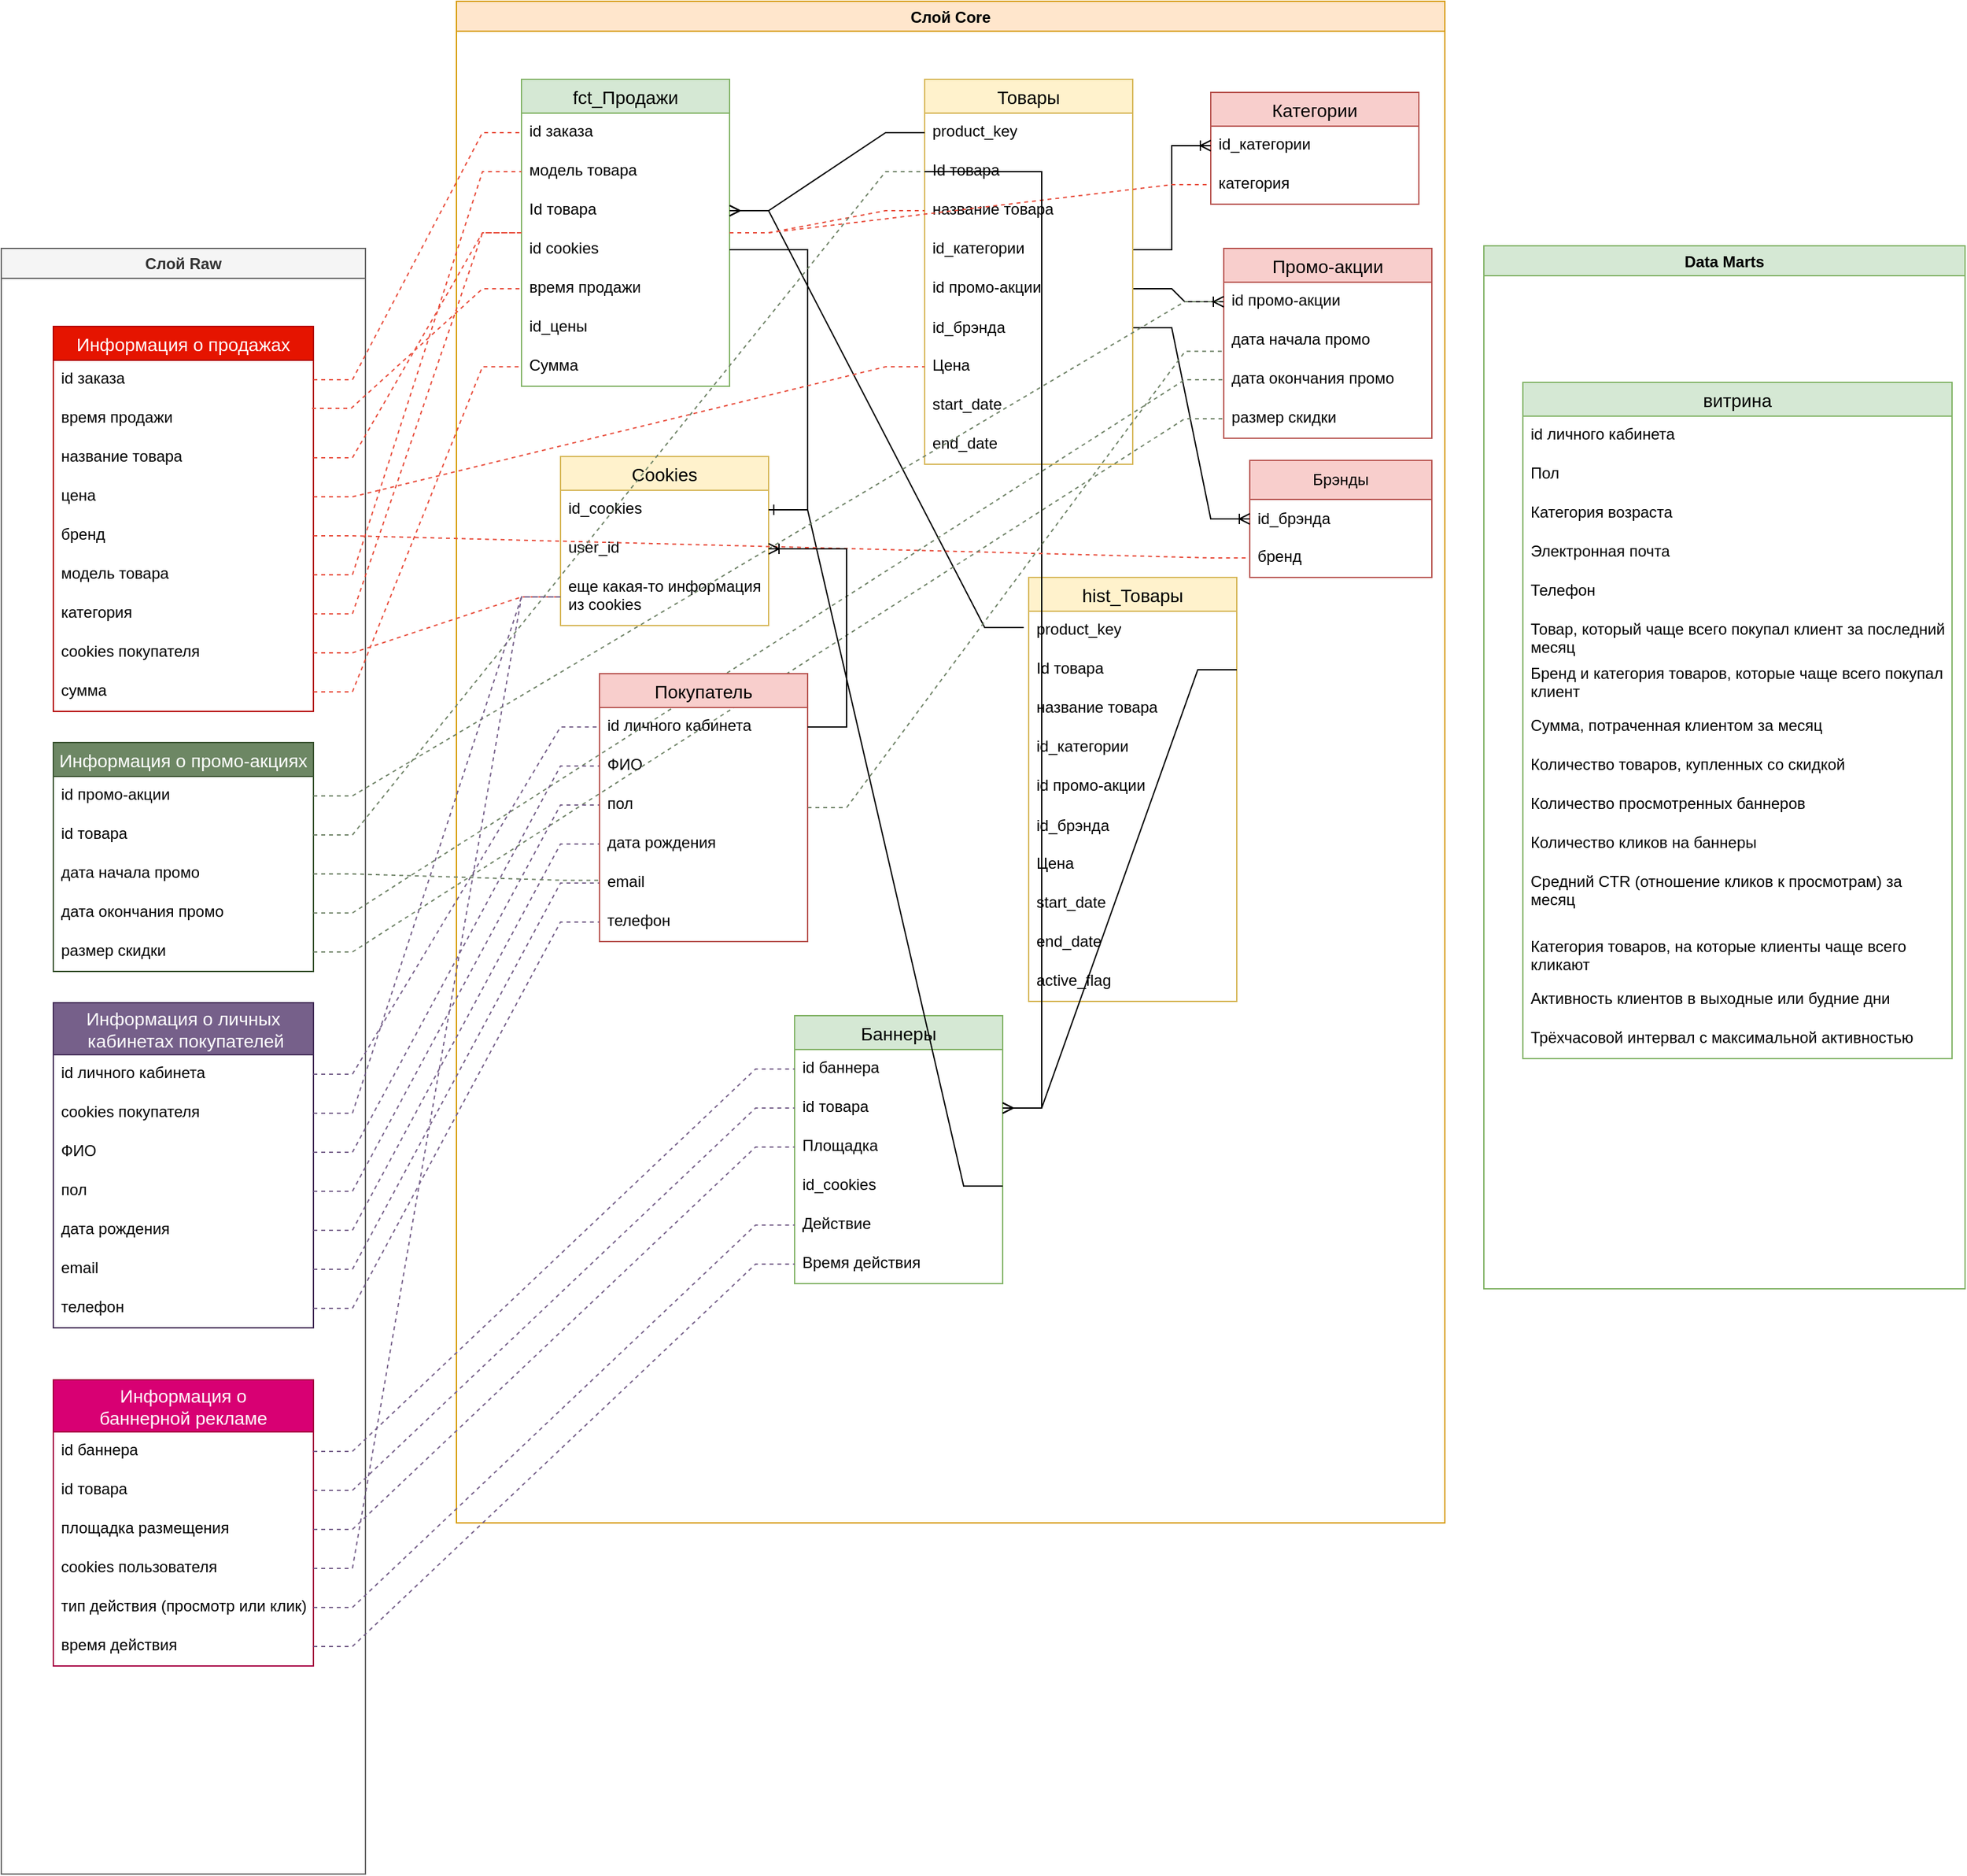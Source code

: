 <mxfile version="21.8.2" type="device">
  <diagram name="Page-1" id="m5_I9dipFFxXjnZk7kIk">
    <mxGraphModel dx="2045" dy="1795" grid="1" gridSize="10" guides="1" tooltips="1" connect="1" arrows="1" fold="1" page="1" pageScale="1" pageWidth="850" pageHeight="1100" math="0" shadow="0">
      <root>
        <mxCell id="0" />
        <mxCell id="1" parent="0" />
        <mxCell id="5eqABleXk-v-GuFvQu0C-42" value="Слой Raw" style="swimlane;whiteSpace=wrap;html=1;fillColor=#f5f5f5;strokeColor=#666666;rounded=0;glass=0;shadow=0;fontColor=#333333;" parent="1" vertex="1">
          <mxGeometry x="-220" y="-350" width="280" height="1250" as="geometry">
            <mxRectangle x="-160" y="-300" width="140" height="30" as="alternateBounds" />
          </mxGeometry>
        </mxCell>
        <mxCell id="5eqABleXk-v-GuFvQu0C-1" value="Информация о продажах" style="swimlane;fontStyle=0;childLayout=stackLayout;horizontal=1;startSize=26;horizontalStack=0;resizeParent=1;resizeParentMax=0;resizeLast=0;collapsible=1;marginBottom=0;align=center;fontSize=14;fillColor=#e51400;fontColor=#ffffff;strokeColor=#B20000;" parent="5eqABleXk-v-GuFvQu0C-42" vertex="1">
          <mxGeometry x="40" y="60" width="200" height="296" as="geometry" />
        </mxCell>
        <mxCell id="5eqABleXk-v-GuFvQu0C-2" value="id заказа" style="text;strokeColor=none;fillColor=none;spacingLeft=4;spacingRight=4;overflow=hidden;rotatable=0;points=[[0,0.5],[1,0.5]];portConstraint=eastwest;fontSize=12;whiteSpace=wrap;html=1;" parent="5eqABleXk-v-GuFvQu0C-1" vertex="1">
          <mxGeometry y="26" width="200" height="30" as="geometry" />
        </mxCell>
        <mxCell id="5eqABleXk-v-GuFvQu0C-3" value="время продажи" style="text;strokeColor=none;fillColor=none;spacingLeft=4;spacingRight=4;overflow=hidden;rotatable=0;points=[[0,0.5],[1,0.5]];portConstraint=eastwest;fontSize=12;whiteSpace=wrap;html=1;" parent="5eqABleXk-v-GuFvQu0C-1" vertex="1">
          <mxGeometry y="56" width="200" height="30" as="geometry" />
        </mxCell>
        <mxCell id="5eqABleXk-v-GuFvQu0C-5" value="название товара" style="text;strokeColor=none;fillColor=none;spacingLeft=4;spacingRight=4;overflow=hidden;rotatable=0;points=[[0,0.5],[1,0.5]];portConstraint=eastwest;fontSize=12;whiteSpace=wrap;html=1;" parent="5eqABleXk-v-GuFvQu0C-1" vertex="1">
          <mxGeometry y="86" width="200" height="30" as="geometry" />
        </mxCell>
        <mxCell id="5eqABleXk-v-GuFvQu0C-6" value="цена" style="text;strokeColor=none;fillColor=none;spacingLeft=4;spacingRight=4;overflow=hidden;rotatable=0;points=[[0,0.5],[1,0.5]];portConstraint=eastwest;fontSize=12;whiteSpace=wrap;html=1;" parent="5eqABleXk-v-GuFvQu0C-1" vertex="1">
          <mxGeometry y="116" width="200" height="30" as="geometry" />
        </mxCell>
        <mxCell id="5eqABleXk-v-GuFvQu0C-7" value="бренд" style="text;strokeColor=none;fillColor=none;spacingLeft=4;spacingRight=4;overflow=hidden;rotatable=0;points=[[0,0.5],[1,0.5]];portConstraint=eastwest;fontSize=12;whiteSpace=wrap;html=1;" parent="5eqABleXk-v-GuFvQu0C-1" vertex="1">
          <mxGeometry y="146" width="200" height="30" as="geometry" />
        </mxCell>
        <mxCell id="5eqABleXk-v-GuFvQu0C-4" value="модель товара" style="text;strokeColor=none;fillColor=none;spacingLeft=4;spacingRight=4;overflow=hidden;rotatable=0;points=[[0,0.5],[1,0.5]];portConstraint=eastwest;fontSize=12;whiteSpace=wrap;html=1;" parent="5eqABleXk-v-GuFvQu0C-1" vertex="1">
          <mxGeometry y="176" width="200" height="30" as="geometry" />
        </mxCell>
        <mxCell id="5eqABleXk-v-GuFvQu0C-9" value="категория" style="text;strokeColor=none;fillColor=none;spacingLeft=4;spacingRight=4;overflow=hidden;rotatable=0;points=[[0,0.5],[1,0.5]];portConstraint=eastwest;fontSize=12;whiteSpace=wrap;html=1;" parent="5eqABleXk-v-GuFvQu0C-1" vertex="1">
          <mxGeometry y="206" width="200" height="30" as="geometry" />
        </mxCell>
        <mxCell id="5eqABleXk-v-GuFvQu0C-11" value="cookies покупателя" style="text;strokeColor=none;fillColor=none;spacingLeft=4;spacingRight=4;overflow=hidden;rotatable=0;points=[[0,0.5],[1,0.5]];portConstraint=eastwest;fontSize=12;whiteSpace=wrap;html=1;" parent="5eqABleXk-v-GuFvQu0C-1" vertex="1">
          <mxGeometry y="236" width="200" height="30" as="geometry" />
        </mxCell>
        <mxCell id="5eqABleXk-v-GuFvQu0C-12" value="сумма" style="text;strokeColor=none;fillColor=none;spacingLeft=4;spacingRight=4;overflow=hidden;rotatable=0;points=[[0,0.5],[1,0.5]];portConstraint=eastwest;fontSize=12;whiteSpace=wrap;html=1;" parent="5eqABleXk-v-GuFvQu0C-1" vertex="1">
          <mxGeometry y="266" width="200" height="30" as="geometry" />
        </mxCell>
        <mxCell id="5eqABleXk-v-GuFvQu0C-23" value="Информация о промо-акциях" style="swimlane;fontStyle=0;childLayout=stackLayout;horizontal=1;startSize=26;horizontalStack=0;resizeParent=1;resizeParentMax=0;resizeLast=0;collapsible=1;marginBottom=0;align=center;fontSize=14;fillColor=#6d8764;fontColor=#ffffff;strokeColor=#3A5431;" parent="5eqABleXk-v-GuFvQu0C-42" vertex="1">
          <mxGeometry x="40" y="380" width="200" height="176" as="geometry" />
        </mxCell>
        <mxCell id="5eqABleXk-v-GuFvQu0C-24" value="id промо-акции" style="text;strokeColor=none;fillColor=none;spacingLeft=4;spacingRight=4;overflow=hidden;rotatable=0;points=[[0,0.5],[1,0.5]];portConstraint=eastwest;fontSize=12;whiteSpace=wrap;html=1;" parent="5eqABleXk-v-GuFvQu0C-23" vertex="1">
          <mxGeometry y="26" width="200" height="30" as="geometry" />
        </mxCell>
        <mxCell id="5eqABleXk-v-GuFvQu0C-25" value="id товара" style="text;strokeColor=none;fillColor=none;spacingLeft=4;spacingRight=4;overflow=hidden;rotatable=0;points=[[0,0.5],[1,0.5]];portConstraint=eastwest;fontSize=12;whiteSpace=wrap;html=1;" parent="5eqABleXk-v-GuFvQu0C-23" vertex="1">
          <mxGeometry y="56" width="200" height="30" as="geometry" />
        </mxCell>
        <mxCell id="5eqABleXk-v-GuFvQu0C-28" value="дата начала промо" style="text;strokeColor=none;fillColor=none;spacingLeft=4;spacingRight=4;overflow=hidden;rotatable=0;points=[[0,0.5],[1,0.5]];portConstraint=eastwest;fontSize=12;whiteSpace=wrap;html=1;" parent="5eqABleXk-v-GuFvQu0C-23" vertex="1">
          <mxGeometry y="86" width="200" height="30" as="geometry" />
        </mxCell>
        <mxCell id="5eqABleXk-v-GuFvQu0C-30" value="дата окончания промо" style="text;strokeColor=none;fillColor=none;spacingLeft=4;spacingRight=4;overflow=hidden;rotatable=0;points=[[0,0.5],[1,0.5]];portConstraint=eastwest;fontSize=12;whiteSpace=wrap;html=1;" parent="5eqABleXk-v-GuFvQu0C-23" vertex="1">
          <mxGeometry y="116" width="200" height="30" as="geometry" />
        </mxCell>
        <mxCell id="5eqABleXk-v-GuFvQu0C-26" value="размер скидки" style="text;strokeColor=none;fillColor=none;spacingLeft=4;spacingRight=4;overflow=hidden;rotatable=0;points=[[0,0.5],[1,0.5]];portConstraint=eastwest;fontSize=12;whiteSpace=wrap;html=1;" parent="5eqABleXk-v-GuFvQu0C-23" vertex="1">
          <mxGeometry y="146" width="200" height="30" as="geometry" />
        </mxCell>
        <mxCell id="5eqABleXk-v-GuFvQu0C-13" value="Информация о личных&#xa; кабинетах покупателей" style="swimlane;fontStyle=0;childLayout=stackLayout;horizontal=1;startSize=40;horizontalStack=0;resizeParent=1;resizeParentMax=0;resizeLast=0;collapsible=1;marginBottom=0;align=center;fontSize=14;fillColor=#76608a;fontColor=#ffffff;strokeColor=#432D57;" parent="5eqABleXk-v-GuFvQu0C-42" vertex="1">
          <mxGeometry x="40" y="580" width="200" height="250" as="geometry" />
        </mxCell>
        <mxCell id="5eqABleXk-v-GuFvQu0C-14" value="id личного кабинета" style="text;strokeColor=none;fillColor=none;spacingLeft=4;spacingRight=4;overflow=hidden;rotatable=0;points=[[0,0.5],[1,0.5]];portConstraint=eastwest;fontSize=12;whiteSpace=wrap;html=1;" parent="5eqABleXk-v-GuFvQu0C-13" vertex="1">
          <mxGeometry y="40" width="200" height="30" as="geometry" />
        </mxCell>
        <mxCell id="5eqABleXk-v-GuFvQu0C-15" value="cookies покупателя" style="text;strokeColor=none;fillColor=none;spacingLeft=4;spacingRight=4;overflow=hidden;rotatable=0;points=[[0,0.5],[1,0.5]];portConstraint=eastwest;fontSize=12;whiteSpace=wrap;html=1;" parent="5eqABleXk-v-GuFvQu0C-13" vertex="1">
          <mxGeometry y="70" width="200" height="30" as="geometry" />
        </mxCell>
        <mxCell id="5eqABleXk-v-GuFvQu0C-17" value="ФИО" style="text;strokeColor=none;fillColor=none;spacingLeft=4;spacingRight=4;overflow=hidden;rotatable=0;points=[[0,0.5],[1,0.5]];portConstraint=eastwest;fontSize=12;whiteSpace=wrap;html=1;" parent="5eqABleXk-v-GuFvQu0C-13" vertex="1">
          <mxGeometry y="100" width="200" height="30" as="geometry" />
        </mxCell>
        <mxCell id="5eqABleXk-v-GuFvQu0C-16" value="пол" style="text;strokeColor=none;fillColor=none;spacingLeft=4;spacingRight=4;overflow=hidden;rotatable=0;points=[[0,0.5],[1,0.5]];portConstraint=eastwest;fontSize=12;whiteSpace=wrap;html=1;" parent="5eqABleXk-v-GuFvQu0C-13" vertex="1">
          <mxGeometry y="130" width="200" height="30" as="geometry" />
        </mxCell>
        <mxCell id="5eqABleXk-v-GuFvQu0C-19" value="дата рождения" style="text;strokeColor=none;fillColor=none;spacingLeft=4;spacingRight=4;overflow=hidden;rotatable=0;points=[[0,0.5],[1,0.5]];portConstraint=eastwest;fontSize=12;whiteSpace=wrap;html=1;" parent="5eqABleXk-v-GuFvQu0C-13" vertex="1">
          <mxGeometry y="160" width="200" height="30" as="geometry" />
        </mxCell>
        <mxCell id="5eqABleXk-v-GuFvQu0C-20" value="email" style="text;strokeColor=none;fillColor=none;spacingLeft=4;spacingRight=4;overflow=hidden;rotatable=0;points=[[0,0.5],[1,0.5]];portConstraint=eastwest;fontSize=12;whiteSpace=wrap;html=1;" parent="5eqABleXk-v-GuFvQu0C-13" vertex="1">
          <mxGeometry y="190" width="200" height="30" as="geometry" />
        </mxCell>
        <mxCell id="5eqABleXk-v-GuFvQu0C-18" value="телефон" style="text;strokeColor=none;fillColor=none;spacingLeft=4;spacingRight=4;overflow=hidden;rotatable=0;points=[[0,0.5],[1,0.5]];portConstraint=eastwest;fontSize=12;whiteSpace=wrap;html=1;" parent="5eqABleXk-v-GuFvQu0C-13" vertex="1">
          <mxGeometry y="220" width="200" height="30" as="geometry" />
        </mxCell>
        <mxCell id="L7yxnm3-P1NIcVD1ScyZ-81" value="Информация о &#xa;баннерной рекламе" style="swimlane;fontStyle=0;childLayout=stackLayout;horizontal=1;startSize=40;horizontalStack=0;resizeParent=1;resizeParentMax=0;resizeLast=0;collapsible=1;marginBottom=0;align=center;fontSize=14;fillColor=#d80073;fontColor=#ffffff;strokeColor=#A50040;" vertex="1" parent="5eqABleXk-v-GuFvQu0C-42">
          <mxGeometry x="40" y="870" width="200" height="220" as="geometry" />
        </mxCell>
        <mxCell id="L7yxnm3-P1NIcVD1ScyZ-82" value="id баннера" style="text;strokeColor=none;fillColor=none;spacingLeft=4;spacingRight=4;overflow=hidden;rotatable=0;points=[[0,0.5],[1,0.5]];portConstraint=eastwest;fontSize=12;whiteSpace=wrap;html=1;" vertex="1" parent="L7yxnm3-P1NIcVD1ScyZ-81">
          <mxGeometry y="40" width="200" height="30" as="geometry" />
        </mxCell>
        <mxCell id="L7yxnm3-P1NIcVD1ScyZ-83" value="id товара" style="text;strokeColor=none;fillColor=none;spacingLeft=4;spacingRight=4;overflow=hidden;rotatable=0;points=[[0,0.5],[1,0.5]];portConstraint=eastwest;fontSize=12;whiteSpace=wrap;html=1;" vertex="1" parent="L7yxnm3-P1NIcVD1ScyZ-81">
          <mxGeometry y="70" width="200" height="30" as="geometry" />
        </mxCell>
        <mxCell id="L7yxnm3-P1NIcVD1ScyZ-84" value="площадка размещения" style="text;strokeColor=none;fillColor=none;spacingLeft=4;spacingRight=4;overflow=hidden;rotatable=0;points=[[0,0.5],[1,0.5]];portConstraint=eastwest;fontSize=12;whiteSpace=wrap;html=1;" vertex="1" parent="L7yxnm3-P1NIcVD1ScyZ-81">
          <mxGeometry y="100" width="200" height="30" as="geometry" />
        </mxCell>
        <mxCell id="L7yxnm3-P1NIcVD1ScyZ-91" value="cookies пользователя" style="text;strokeColor=none;fillColor=none;spacingLeft=4;spacingRight=4;overflow=hidden;rotatable=0;points=[[0,0.5],[1,0.5]];portConstraint=eastwest;fontSize=12;whiteSpace=wrap;html=1;" vertex="1" parent="L7yxnm3-P1NIcVD1ScyZ-81">
          <mxGeometry y="130" width="200" height="30" as="geometry" />
        </mxCell>
        <mxCell id="L7yxnm3-P1NIcVD1ScyZ-93" value="тип действия (просмотр или клик)" style="text;strokeColor=none;fillColor=none;spacingLeft=4;spacingRight=4;overflow=hidden;rotatable=0;points=[[0,0.5],[1,0.5]];portConstraint=eastwest;fontSize=12;whiteSpace=wrap;html=1;" vertex="1" parent="L7yxnm3-P1NIcVD1ScyZ-81">
          <mxGeometry y="160" width="200" height="30" as="geometry" />
        </mxCell>
        <mxCell id="L7yxnm3-P1NIcVD1ScyZ-94" value="время действия" style="text;strokeColor=none;fillColor=none;spacingLeft=4;spacingRight=4;overflow=hidden;rotatable=0;points=[[0,0.5],[1,0.5]];portConstraint=eastwest;fontSize=12;whiteSpace=wrap;html=1;" vertex="1" parent="L7yxnm3-P1NIcVD1ScyZ-81">
          <mxGeometry y="190" width="200" height="30" as="geometry" />
        </mxCell>
        <mxCell id="5eqABleXk-v-GuFvQu0C-55" value="Слой Core" style="swimlane;fillColor=#ffe6cc;strokeColor=#d79b00;" parent="1" vertex="1">
          <mxGeometry x="130" y="-540" width="760" height="1170" as="geometry">
            <mxRectangle x="200" y="-290" width="100" height="30" as="alternateBounds" />
          </mxGeometry>
        </mxCell>
        <mxCell id="5eqABleXk-v-GuFvQu0C-72" value="Категории" style="swimlane;fontStyle=0;childLayout=stackLayout;horizontal=1;startSize=26;horizontalStack=0;resizeParent=1;resizeParentMax=0;resizeLast=0;collapsible=1;marginBottom=0;align=center;fontSize=14;fillColor=#f8cecc;strokeColor=#b85450;" parent="5eqABleXk-v-GuFvQu0C-55" vertex="1">
          <mxGeometry x="580" y="70" width="160" height="86" as="geometry" />
        </mxCell>
        <mxCell id="5eqABleXk-v-GuFvQu0C-73" value="id_категории" style="text;strokeColor=none;fillColor=none;spacingLeft=4;spacingRight=4;overflow=hidden;rotatable=0;points=[[0,0.5],[1,0.5]];portConstraint=eastwest;fontSize=12;whiteSpace=wrap;html=1;" parent="5eqABleXk-v-GuFvQu0C-72" vertex="1">
          <mxGeometry y="26" width="160" height="30" as="geometry" />
        </mxCell>
        <mxCell id="5eqABleXk-v-GuFvQu0C-76" value="категория" style="text;strokeColor=none;fillColor=none;spacingLeft=4;spacingRight=4;overflow=hidden;rotatable=0;points=[[0,0.5],[1,0.5]];portConstraint=eastwest;fontSize=12;whiteSpace=wrap;html=1;" parent="5eqABleXk-v-GuFvQu0C-72" vertex="1">
          <mxGeometry y="56" width="160" height="30" as="geometry" />
        </mxCell>
        <mxCell id="5eqABleXk-v-GuFvQu0C-82" value="" style="edgeStyle=entityRelationEdgeStyle;fontSize=12;html=1;endArrow=ERoneToMany;rounded=0;" parent="5eqABleXk-v-GuFvQu0C-55" source="5eqABleXk-v-GuFvQu0C-81" target="5eqABleXk-v-GuFvQu0C-73" edge="1">
          <mxGeometry width="100" height="100" relative="1" as="geometry">
            <mxPoint x="140" y="430" as="sourcePoint" />
            <mxPoint x="240" y="330" as="targetPoint" />
          </mxGeometry>
        </mxCell>
        <mxCell id="5eqABleXk-v-GuFvQu0C-84" value="Брэнды" style="swimlane;fontStyle=0;childLayout=stackLayout;horizontal=1;startSize=30;horizontalStack=0;resizeParent=1;resizeParentMax=0;resizeLast=0;collapsible=1;marginBottom=0;whiteSpace=wrap;html=1;fillColor=#f8cecc;strokeColor=#b85450;" parent="5eqABleXk-v-GuFvQu0C-55" vertex="1">
          <mxGeometry x="610" y="353" width="140" height="90" as="geometry" />
        </mxCell>
        <mxCell id="5eqABleXk-v-GuFvQu0C-85" value="id_брэнда" style="text;strokeColor=none;fillColor=none;align=left;verticalAlign=middle;spacingLeft=4;spacingRight=4;overflow=hidden;points=[[0,0.5],[1,0.5]];portConstraint=eastwest;rotatable=0;whiteSpace=wrap;html=1;" parent="5eqABleXk-v-GuFvQu0C-84" vertex="1">
          <mxGeometry y="30" width="140" height="30" as="geometry" />
        </mxCell>
        <mxCell id="5eqABleXk-v-GuFvQu0C-71" value="бренд" style="text;strokeColor=none;fillColor=none;spacingLeft=4;spacingRight=4;overflow=hidden;rotatable=0;points=[[0,0.5],[1,0.5]];portConstraint=eastwest;fontSize=12;whiteSpace=wrap;html=1;" parent="5eqABleXk-v-GuFvQu0C-84" vertex="1">
          <mxGeometry y="60" width="140" height="30" as="geometry" />
        </mxCell>
        <mxCell id="5eqABleXk-v-GuFvQu0C-89" value="" style="edgeStyle=entityRelationEdgeStyle;fontSize=12;html=1;endArrow=ERoneToMany;rounded=0;entryX=0;entryY=0.5;entryDx=0;entryDy=0;" parent="5eqABleXk-v-GuFvQu0C-55" source="5eqABleXk-v-GuFvQu0C-88" target="5eqABleXk-v-GuFvQu0C-85" edge="1">
          <mxGeometry width="100" height="100" relative="1" as="geometry">
            <mxPoint x="40" y="340" as="sourcePoint" />
            <mxPoint x="140" y="240" as="targetPoint" />
          </mxGeometry>
        </mxCell>
        <mxCell id="L7yxnm3-P1NIcVD1ScyZ-21" value="Промо-акции" style="swimlane;fontStyle=0;childLayout=stackLayout;horizontal=1;startSize=26;horizontalStack=0;resizeParent=1;resizeParentMax=0;resizeLast=0;collapsible=1;marginBottom=0;align=center;fontSize=14;fillColor=#f8cecc;strokeColor=#b85450;" vertex="1" parent="5eqABleXk-v-GuFvQu0C-55">
          <mxGeometry x="590" y="190" width="160" height="146" as="geometry" />
        </mxCell>
        <mxCell id="L7yxnm3-P1NIcVD1ScyZ-25" value="id промо-акции" style="text;strokeColor=none;fillColor=none;spacingLeft=4;spacingRight=4;overflow=hidden;rotatable=0;points=[[0,0.5],[1,0.5]];portConstraint=eastwest;fontSize=12;whiteSpace=wrap;html=1;" vertex="1" parent="L7yxnm3-P1NIcVD1ScyZ-21">
          <mxGeometry y="26" width="160" height="30" as="geometry" />
        </mxCell>
        <mxCell id="L7yxnm3-P1NIcVD1ScyZ-30" value="дата начала промо" style="text;strokeColor=none;fillColor=none;spacingLeft=4;spacingRight=4;overflow=hidden;rotatable=0;points=[[0,0.5],[1,0.5]];portConstraint=eastwest;fontSize=12;whiteSpace=wrap;html=1;" vertex="1" parent="L7yxnm3-P1NIcVD1ScyZ-21">
          <mxGeometry y="56" width="160" height="30" as="geometry" />
        </mxCell>
        <mxCell id="L7yxnm3-P1NIcVD1ScyZ-31" value="дата окончания промо" style="text;strokeColor=none;fillColor=none;spacingLeft=4;spacingRight=4;overflow=hidden;rotatable=0;points=[[0,0.5],[1,0.5]];portConstraint=eastwest;fontSize=12;whiteSpace=wrap;html=1;" vertex="1" parent="L7yxnm3-P1NIcVD1ScyZ-21">
          <mxGeometry y="86" width="160" height="30" as="geometry" />
        </mxCell>
        <mxCell id="L7yxnm3-P1NIcVD1ScyZ-34" value="размер скидки" style="text;strokeColor=none;fillColor=none;spacingLeft=4;spacingRight=4;overflow=hidden;rotatable=0;points=[[0,0.5],[1,0.5]];portConstraint=eastwest;fontSize=12;whiteSpace=wrap;html=1;" vertex="1" parent="L7yxnm3-P1NIcVD1ScyZ-21">
          <mxGeometry y="116" width="160" height="30" as="geometry" />
        </mxCell>
        <mxCell id="L7yxnm3-P1NIcVD1ScyZ-27" value="" style="edgeStyle=entityRelationEdgeStyle;fontSize=12;html=1;endArrow=ERoneToMany;rounded=0;" edge="1" parent="5eqABleXk-v-GuFvQu0C-55" source="L7yxnm3-P1NIcVD1ScyZ-26" target="L7yxnm3-P1NIcVD1ScyZ-25">
          <mxGeometry width="100" height="100" relative="1" as="geometry">
            <mxPoint x="420" y="411" as="sourcePoint" />
            <mxPoint x="500" y="445" as="targetPoint" />
          </mxGeometry>
        </mxCell>
        <mxCell id="L7yxnm3-P1NIcVD1ScyZ-1" value="Товары" style="swimlane;fontStyle=0;childLayout=stackLayout;horizontal=1;startSize=26;horizontalStack=0;resizeParent=1;resizeParentMax=0;resizeLast=0;collapsible=1;marginBottom=0;align=center;fontSize=14;fillColor=#fff2cc;strokeColor=#d6b656;" vertex="1" parent="5eqABleXk-v-GuFvQu0C-55">
          <mxGeometry x="360" y="60" width="160" height="296" as="geometry" />
        </mxCell>
        <mxCell id="L7yxnm3-P1NIcVD1ScyZ-66" value="product_key" style="text;strokeColor=none;fillColor=none;spacingLeft=4;spacingRight=4;overflow=hidden;rotatable=0;points=[[0,0.5],[1,0.5]];portConstraint=eastwest;fontSize=12;whiteSpace=wrap;html=1;" vertex="1" parent="L7yxnm3-P1NIcVD1ScyZ-1">
          <mxGeometry y="26" width="160" height="30" as="geometry" />
        </mxCell>
        <mxCell id="L7yxnm3-P1NIcVD1ScyZ-2" value="Id товара" style="text;strokeColor=none;fillColor=none;spacingLeft=4;spacingRight=4;overflow=hidden;rotatable=0;points=[[0,0.5],[1,0.5]];portConstraint=eastwest;fontSize=12;whiteSpace=wrap;html=1;" vertex="1" parent="L7yxnm3-P1NIcVD1ScyZ-1">
          <mxGeometry y="56" width="160" height="30" as="geometry" />
        </mxCell>
        <mxCell id="5eqABleXk-v-GuFvQu0C-65" value="название товара" style="text;strokeColor=none;fillColor=none;spacingLeft=4;spacingRight=4;overflow=hidden;rotatable=0;points=[[0,0.5],[1,0.5]];portConstraint=eastwest;fontSize=12;whiteSpace=wrap;html=1;" parent="L7yxnm3-P1NIcVD1ScyZ-1" vertex="1">
          <mxGeometry y="86" width="160" height="30" as="geometry" />
        </mxCell>
        <mxCell id="5eqABleXk-v-GuFvQu0C-81" value="id_категории" style="text;strokeColor=none;fillColor=none;spacingLeft=4;spacingRight=4;overflow=hidden;rotatable=0;points=[[0,0.5],[1,0.5]];portConstraint=eastwest;fontSize=12;whiteSpace=wrap;html=1;" parent="L7yxnm3-P1NIcVD1ScyZ-1" vertex="1">
          <mxGeometry y="116" width="160" height="30" as="geometry" />
        </mxCell>
        <mxCell id="L7yxnm3-P1NIcVD1ScyZ-26" value="id промо-акции" style="text;strokeColor=none;fillColor=none;spacingLeft=4;spacingRight=4;overflow=hidden;rotatable=0;points=[[0,0.5],[1,0.5]];portConstraint=eastwest;fontSize=12;whiteSpace=wrap;html=1;" vertex="1" parent="L7yxnm3-P1NIcVD1ScyZ-1">
          <mxGeometry y="146" width="160" height="30" as="geometry" />
        </mxCell>
        <mxCell id="5eqABleXk-v-GuFvQu0C-88" value="id_брэнда" style="text;strokeColor=none;fillColor=none;align=left;verticalAlign=middle;spacingLeft=4;spacingRight=4;overflow=hidden;points=[[0,0.5],[1,0.5]];portConstraint=eastwest;rotatable=0;whiteSpace=wrap;html=1;" parent="L7yxnm3-P1NIcVD1ScyZ-1" vertex="1">
          <mxGeometry y="176" width="160" height="30" as="geometry" />
        </mxCell>
        <mxCell id="L7yxnm3-P1NIcVD1ScyZ-4" value="Цена" style="text;strokeColor=none;fillColor=none;spacingLeft=4;spacingRight=4;overflow=hidden;rotatable=0;points=[[0,0.5],[1,0.5]];portConstraint=eastwest;fontSize=12;whiteSpace=wrap;html=1;" vertex="1" parent="L7yxnm3-P1NIcVD1ScyZ-1">
          <mxGeometry y="206" width="160" height="30" as="geometry" />
        </mxCell>
        <mxCell id="L7yxnm3-P1NIcVD1ScyZ-53" value="start_date" style="text;strokeColor=none;fillColor=none;spacingLeft=4;spacingRight=4;overflow=hidden;rotatable=0;points=[[0,0.5],[1,0.5]];portConstraint=eastwest;fontSize=12;whiteSpace=wrap;html=1;" vertex="1" parent="L7yxnm3-P1NIcVD1ScyZ-1">
          <mxGeometry y="236" width="160" height="30" as="geometry" />
        </mxCell>
        <mxCell id="L7yxnm3-P1NIcVD1ScyZ-55" value="end_date" style="text;strokeColor=none;fillColor=none;spacingLeft=4;spacingRight=4;overflow=hidden;rotatable=0;points=[[0,0.5],[1,0.5]];portConstraint=eastwest;fontSize=12;whiteSpace=wrap;html=1;" vertex="1" parent="L7yxnm3-P1NIcVD1ScyZ-1">
          <mxGeometry y="266" width="160" height="30" as="geometry" />
        </mxCell>
        <mxCell id="L7yxnm3-P1NIcVD1ScyZ-67" value="hist_Товары" style="swimlane;fontStyle=0;childLayout=stackLayout;horizontal=1;startSize=26;horizontalStack=0;resizeParent=1;resizeParentMax=0;resizeLast=0;collapsible=1;marginBottom=0;align=center;fontSize=14;fillColor=#fff2cc;strokeColor=#d6b656;" vertex="1" parent="5eqABleXk-v-GuFvQu0C-55">
          <mxGeometry x="440" y="443" width="160" height="326" as="geometry" />
        </mxCell>
        <mxCell id="L7yxnm3-P1NIcVD1ScyZ-68" value="product_key" style="text;strokeColor=none;fillColor=none;spacingLeft=4;spacingRight=4;overflow=hidden;rotatable=0;points=[[0,0.5],[1,0.5]];portConstraint=eastwest;fontSize=12;whiteSpace=wrap;html=1;" vertex="1" parent="L7yxnm3-P1NIcVD1ScyZ-67">
          <mxGeometry y="26" width="160" height="30" as="geometry" />
        </mxCell>
        <mxCell id="L7yxnm3-P1NIcVD1ScyZ-69" value="Id товара" style="text;strokeColor=none;fillColor=none;spacingLeft=4;spacingRight=4;overflow=hidden;rotatable=0;points=[[0,0.5],[1,0.5]];portConstraint=eastwest;fontSize=12;whiteSpace=wrap;html=1;" vertex="1" parent="L7yxnm3-P1NIcVD1ScyZ-67">
          <mxGeometry y="56" width="160" height="30" as="geometry" />
        </mxCell>
        <mxCell id="L7yxnm3-P1NIcVD1ScyZ-70" value="название товара" style="text;strokeColor=none;fillColor=none;spacingLeft=4;spacingRight=4;overflow=hidden;rotatable=0;points=[[0,0.5],[1,0.5]];portConstraint=eastwest;fontSize=12;whiteSpace=wrap;html=1;" vertex="1" parent="L7yxnm3-P1NIcVD1ScyZ-67">
          <mxGeometry y="86" width="160" height="30" as="geometry" />
        </mxCell>
        <mxCell id="L7yxnm3-P1NIcVD1ScyZ-71" value="id_категории" style="text;strokeColor=none;fillColor=none;spacingLeft=4;spacingRight=4;overflow=hidden;rotatable=0;points=[[0,0.5],[1,0.5]];portConstraint=eastwest;fontSize=12;whiteSpace=wrap;html=1;" vertex="1" parent="L7yxnm3-P1NIcVD1ScyZ-67">
          <mxGeometry y="116" width="160" height="30" as="geometry" />
        </mxCell>
        <mxCell id="L7yxnm3-P1NIcVD1ScyZ-72" value="id промо-акции" style="text;strokeColor=none;fillColor=none;spacingLeft=4;spacingRight=4;overflow=hidden;rotatable=0;points=[[0,0.5],[1,0.5]];portConstraint=eastwest;fontSize=12;whiteSpace=wrap;html=1;" vertex="1" parent="L7yxnm3-P1NIcVD1ScyZ-67">
          <mxGeometry y="146" width="160" height="30" as="geometry" />
        </mxCell>
        <mxCell id="L7yxnm3-P1NIcVD1ScyZ-73" value="id_брэнда" style="text;strokeColor=none;fillColor=none;align=left;verticalAlign=middle;spacingLeft=4;spacingRight=4;overflow=hidden;points=[[0,0.5],[1,0.5]];portConstraint=eastwest;rotatable=0;whiteSpace=wrap;html=1;" vertex="1" parent="L7yxnm3-P1NIcVD1ScyZ-67">
          <mxGeometry y="176" width="160" height="30" as="geometry" />
        </mxCell>
        <mxCell id="L7yxnm3-P1NIcVD1ScyZ-74" value="Цена" style="text;strokeColor=none;fillColor=none;spacingLeft=4;spacingRight=4;overflow=hidden;rotatable=0;points=[[0,0.5],[1,0.5]];portConstraint=eastwest;fontSize=12;whiteSpace=wrap;html=1;" vertex="1" parent="L7yxnm3-P1NIcVD1ScyZ-67">
          <mxGeometry y="206" width="160" height="30" as="geometry" />
        </mxCell>
        <mxCell id="L7yxnm3-P1NIcVD1ScyZ-75" value="start_date" style="text;strokeColor=none;fillColor=none;spacingLeft=4;spacingRight=4;overflow=hidden;rotatable=0;points=[[0,0.5],[1,0.5]];portConstraint=eastwest;fontSize=12;whiteSpace=wrap;html=1;" vertex="1" parent="L7yxnm3-P1NIcVD1ScyZ-67">
          <mxGeometry y="236" width="160" height="30" as="geometry" />
        </mxCell>
        <mxCell id="L7yxnm3-P1NIcVD1ScyZ-76" value="end_date" style="text;strokeColor=none;fillColor=none;spacingLeft=4;spacingRight=4;overflow=hidden;rotatable=0;points=[[0,0.5],[1,0.5]];portConstraint=eastwest;fontSize=12;whiteSpace=wrap;html=1;" vertex="1" parent="L7yxnm3-P1NIcVD1ScyZ-67">
          <mxGeometry y="266" width="160" height="30" as="geometry" />
        </mxCell>
        <mxCell id="L7yxnm3-P1NIcVD1ScyZ-77" value="active_flag" style="text;strokeColor=none;fillColor=none;spacingLeft=4;spacingRight=4;overflow=hidden;rotatable=0;points=[[0,0.5],[1,0.5]];portConstraint=eastwest;fontSize=12;whiteSpace=wrap;html=1;" vertex="1" parent="L7yxnm3-P1NIcVD1ScyZ-67">
          <mxGeometry y="296" width="160" height="30" as="geometry" />
        </mxCell>
        <mxCell id="5eqABleXk-v-GuFvQu0C-60" value="fct_Продажи" style="swimlane;fontStyle=0;childLayout=stackLayout;horizontal=1;startSize=26;horizontalStack=0;resizeParent=1;resizeParentMax=0;resizeLast=0;collapsible=1;marginBottom=0;align=center;fontSize=14;fillColor=#d5e8d4;strokeColor=#82b366;" parent="5eqABleXk-v-GuFvQu0C-55" vertex="1">
          <mxGeometry x="50" y="60" width="160" height="236" as="geometry" />
        </mxCell>
        <mxCell id="5eqABleXk-v-GuFvQu0C-90" value="id заказа" style="text;strokeColor=none;fillColor=none;spacingLeft=4;spacingRight=4;overflow=hidden;rotatable=0;points=[[0,0.5],[1,0.5]];portConstraint=eastwest;fontSize=12;whiteSpace=wrap;html=1;" parent="5eqABleXk-v-GuFvQu0C-60" vertex="1">
          <mxGeometry y="26" width="160" height="30" as="geometry" />
        </mxCell>
        <mxCell id="5eqABleXk-v-GuFvQu0C-70" value="модель товара" style="text;strokeColor=none;fillColor=none;spacingLeft=4;spacingRight=4;overflow=hidden;rotatable=0;points=[[0,0.5],[1,0.5]];portConstraint=eastwest;fontSize=12;whiteSpace=wrap;html=1;" parent="5eqABleXk-v-GuFvQu0C-60" vertex="1">
          <mxGeometry y="56" width="160" height="30" as="geometry" />
        </mxCell>
        <mxCell id="L7yxnm3-P1NIcVD1ScyZ-5" value="Id товара" style="text;strokeColor=none;fillColor=none;spacingLeft=4;spacingRight=4;overflow=hidden;rotatable=0;points=[[0,0.5],[1,0.5]];portConstraint=eastwest;fontSize=12;whiteSpace=wrap;html=1;" vertex="1" parent="5eqABleXk-v-GuFvQu0C-60">
          <mxGeometry y="86" width="160" height="30" as="geometry" />
        </mxCell>
        <mxCell id="L7yxnm3-P1NIcVD1ScyZ-121" value="id cookies" style="text;strokeColor=none;fillColor=none;spacingLeft=4;spacingRight=4;overflow=hidden;rotatable=0;points=[[0,0.5],[1,0.5]];portConstraint=eastwest;fontSize=12;whiteSpace=wrap;html=1;" vertex="1" parent="5eqABleXk-v-GuFvQu0C-60">
          <mxGeometry y="116" width="160" height="30" as="geometry" />
        </mxCell>
        <mxCell id="5eqABleXk-v-GuFvQu0C-93" value="время продажи" style="text;strokeColor=none;fillColor=none;spacingLeft=4;spacingRight=4;overflow=hidden;rotatable=0;points=[[0,0.5],[1,0.5]];portConstraint=eastwest;fontSize=12;whiteSpace=wrap;html=1;" parent="5eqABleXk-v-GuFvQu0C-60" vertex="1">
          <mxGeometry y="146" width="160" height="30" as="geometry" />
        </mxCell>
        <mxCell id="5eqABleXk-v-GuFvQu0C-62" value="id_цены" style="text;strokeColor=none;fillColor=none;spacingLeft=4;spacingRight=4;overflow=hidden;rotatable=0;points=[[0,0.5],[1,0.5]];portConstraint=eastwest;fontSize=12;whiteSpace=wrap;html=1;" parent="5eqABleXk-v-GuFvQu0C-60" vertex="1">
          <mxGeometry y="176" width="160" height="30" as="geometry" />
        </mxCell>
        <mxCell id="5eqABleXk-v-GuFvQu0C-63" value="Сумма" style="text;strokeColor=none;fillColor=none;spacingLeft=4;spacingRight=4;overflow=hidden;rotatable=0;points=[[0,0.5],[1,0.5]];portConstraint=eastwest;fontSize=12;whiteSpace=wrap;html=1;" parent="5eqABleXk-v-GuFvQu0C-60" vertex="1">
          <mxGeometry y="206" width="160" height="30" as="geometry" />
        </mxCell>
        <mxCell id="L7yxnm3-P1NIcVD1ScyZ-6" value="" style="edgeStyle=entityRelationEdgeStyle;fontSize=12;html=1;endArrow=ERmany;rounded=0;" edge="1" parent="5eqABleXk-v-GuFvQu0C-55" source="L7yxnm3-P1NIcVD1ScyZ-66" target="L7yxnm3-P1NIcVD1ScyZ-5">
          <mxGeometry width="100" height="100" relative="1" as="geometry">
            <mxPoint x="230" y="290" as="sourcePoint" />
            <mxPoint x="330" y="190" as="targetPoint" />
          </mxGeometry>
        </mxCell>
        <mxCell id="L7yxnm3-P1NIcVD1ScyZ-80" value="" style="edgeStyle=entityRelationEdgeStyle;fontSize=12;html=1;endArrow=ERmany;rounded=0;exitX=-0.024;exitY=0.415;exitDx=0;exitDy=0;exitPerimeter=0;" edge="1" parent="5eqABleXk-v-GuFvQu0C-55" source="L7yxnm3-P1NIcVD1ScyZ-68" target="L7yxnm3-P1NIcVD1ScyZ-5">
          <mxGeometry width="100" height="100" relative="1" as="geometry">
            <mxPoint x="350" y="111" as="sourcePoint" />
            <mxPoint x="275" y="327" as="targetPoint" />
          </mxGeometry>
        </mxCell>
        <mxCell id="5eqABleXk-v-GuFvQu0C-77" value="" style="edgeStyle=entityRelationEdgeStyle;fontSize=12;html=1;endArrow=none;rounded=0;exitX=1;exitY=0.5;exitDx=0;exitDy=0;dashed=1;endFill=0;strokeColor=#e84c3b;" parent="5eqABleXk-v-GuFvQu0C-55" source="5eqABleXk-v-GuFvQu0C-60" target="5eqABleXk-v-GuFvQu0C-65" edge="1">
          <mxGeometry width="100" height="100" relative="1" as="geometry">
            <mxPoint x="-50" y="520" as="sourcePoint" />
            <mxPoint x="50" y="420" as="targetPoint" />
          </mxGeometry>
        </mxCell>
        <mxCell id="5eqABleXk-v-GuFvQu0C-80" value="" style="edgeStyle=entityRelationEdgeStyle;fontSize=12;html=1;endArrow=none;rounded=0;dashed=1;endFill=0;strokeColor=#e84c3b;" parent="5eqABleXk-v-GuFvQu0C-55" source="5eqABleXk-v-GuFvQu0C-60" target="5eqABleXk-v-GuFvQu0C-76" edge="1">
          <mxGeometry width="100" height="100" relative="1" as="geometry">
            <mxPoint x="-150" y="311" as="sourcePoint" />
            <mxPoint x="-30" y="221" as="targetPoint" />
          </mxGeometry>
        </mxCell>
        <mxCell id="L7yxnm3-P1NIcVD1ScyZ-95" value="Баннеры" style="swimlane;fontStyle=0;childLayout=stackLayout;horizontal=1;startSize=26;horizontalStack=0;resizeParent=1;resizeParentMax=0;resizeLast=0;collapsible=1;marginBottom=0;align=center;fontSize=14;fillColor=#d5e8d4;strokeColor=#82b366;" vertex="1" parent="5eqABleXk-v-GuFvQu0C-55">
          <mxGeometry x="260" y="780" width="160" height="206" as="geometry" />
        </mxCell>
        <mxCell id="L7yxnm3-P1NIcVD1ScyZ-99" value="id баннера" style="text;strokeColor=none;fillColor=none;spacingLeft=4;spacingRight=4;overflow=hidden;rotatable=0;points=[[0,0.5],[1,0.5]];portConstraint=eastwest;fontSize=12;whiteSpace=wrap;html=1;" vertex="1" parent="L7yxnm3-P1NIcVD1ScyZ-95">
          <mxGeometry y="26" width="160" height="30" as="geometry" />
        </mxCell>
        <mxCell id="L7yxnm3-P1NIcVD1ScyZ-100" value="id товара" style="text;strokeColor=none;fillColor=none;spacingLeft=4;spacingRight=4;overflow=hidden;rotatable=0;points=[[0,0.5],[1,0.5]];portConstraint=eastwest;fontSize=12;whiteSpace=wrap;html=1;" vertex="1" parent="L7yxnm3-P1NIcVD1ScyZ-95">
          <mxGeometry y="56" width="160" height="30" as="geometry" />
        </mxCell>
        <mxCell id="L7yxnm3-P1NIcVD1ScyZ-115" value="Площадка" style="text;strokeColor=none;fillColor=none;spacingLeft=4;spacingRight=4;overflow=hidden;rotatable=0;points=[[0,0.5],[1,0.5]];portConstraint=eastwest;fontSize=12;whiteSpace=wrap;html=1;" vertex="1" parent="L7yxnm3-P1NIcVD1ScyZ-95">
          <mxGeometry y="86" width="160" height="30" as="geometry" />
        </mxCell>
        <mxCell id="L7yxnm3-P1NIcVD1ScyZ-127" value="id_cookies" style="text;strokeColor=none;fillColor=none;spacingLeft=4;spacingRight=4;overflow=hidden;rotatable=0;points=[[0,0.5],[1,0.5]];portConstraint=eastwest;fontSize=12;whiteSpace=wrap;html=1;" vertex="1" parent="L7yxnm3-P1NIcVD1ScyZ-95">
          <mxGeometry y="116" width="160" height="30" as="geometry" />
        </mxCell>
        <mxCell id="L7yxnm3-P1NIcVD1ScyZ-96" value="Действие" style="text;strokeColor=none;fillColor=none;spacingLeft=4;spacingRight=4;overflow=hidden;rotatable=0;points=[[0,0.5],[1,0.5]];portConstraint=eastwest;fontSize=12;whiteSpace=wrap;html=1;" vertex="1" parent="L7yxnm3-P1NIcVD1ScyZ-95">
          <mxGeometry y="146" width="160" height="30" as="geometry" />
        </mxCell>
        <mxCell id="L7yxnm3-P1NIcVD1ScyZ-97" value="Время действия" style="text;strokeColor=none;fillColor=none;spacingLeft=4;spacingRight=4;overflow=hidden;rotatable=0;points=[[0,0.5],[1,0.5]];portConstraint=eastwest;fontSize=12;whiteSpace=wrap;html=1;" vertex="1" parent="L7yxnm3-P1NIcVD1ScyZ-95">
          <mxGeometry y="176" width="160" height="30" as="geometry" />
        </mxCell>
        <mxCell id="L7yxnm3-P1NIcVD1ScyZ-108" value="" style="edgeStyle=entityRelationEdgeStyle;fontSize=12;html=1;endArrow=ERmany;rounded=0;exitX=0;exitY=0.5;exitDx=0;exitDy=0;" edge="1" parent="5eqABleXk-v-GuFvQu0C-55" source="L7yxnm3-P1NIcVD1ScyZ-2" target="L7yxnm3-P1NIcVD1ScyZ-100">
          <mxGeometry width="100" height="100" relative="1" as="geometry">
            <mxPoint x="446" y="491" as="sourcePoint" />
            <mxPoint x="660" y="550" as="targetPoint" />
          </mxGeometry>
        </mxCell>
        <mxCell id="L7yxnm3-P1NIcVD1ScyZ-109" value="" style="edgeStyle=entityRelationEdgeStyle;fontSize=12;html=1;endArrow=ERmany;rounded=0;exitX=1;exitY=0.5;exitDx=0;exitDy=0;" edge="1" parent="5eqABleXk-v-GuFvQu0C-55" source="L7yxnm3-P1NIcVD1ScyZ-69" target="L7yxnm3-P1NIcVD1ScyZ-100">
          <mxGeometry width="100" height="100" relative="1" as="geometry">
            <mxPoint x="490" y="600" as="sourcePoint" />
            <mxPoint x="590" y="500" as="targetPoint" />
          </mxGeometry>
        </mxCell>
        <mxCell id="L7yxnm3-P1NIcVD1ScyZ-122" value="" style="edgeStyle=entityRelationEdgeStyle;fontSize=12;html=1;endArrow=ERone;endFill=1;rounded=0;" edge="1" parent="5eqABleXk-v-GuFvQu0C-55" source="L7yxnm3-P1NIcVD1ScyZ-121" target="L7yxnm3-P1NIcVD1ScyZ-16">
          <mxGeometry width="100" height="100" relative="1" as="geometry">
            <mxPoint x="130" y="450" as="sourcePoint" />
            <mxPoint x="220" y="320" as="targetPoint" />
          </mxGeometry>
        </mxCell>
        <mxCell id="L7yxnm3-P1NIcVD1ScyZ-15" value="Cookies" style="swimlane;fontStyle=0;childLayout=stackLayout;horizontal=1;startSize=26;horizontalStack=0;resizeParent=1;resizeParentMax=0;resizeLast=0;collapsible=1;marginBottom=0;align=center;fontSize=14;fillColor=#fff2cc;strokeColor=#d6b656;" vertex="1" parent="5eqABleXk-v-GuFvQu0C-55">
          <mxGeometry x="80" y="350" width="160" height="130" as="geometry" />
        </mxCell>
        <mxCell id="L7yxnm3-P1NIcVD1ScyZ-16" value="id_cookies" style="text;strokeColor=none;fillColor=none;spacingLeft=4;spacingRight=4;overflow=hidden;rotatable=0;points=[[0,0.5],[1,0.5]];portConstraint=eastwest;fontSize=12;whiteSpace=wrap;html=1;" vertex="1" parent="L7yxnm3-P1NIcVD1ScyZ-15">
          <mxGeometry y="26" width="160" height="30" as="geometry" />
        </mxCell>
        <mxCell id="L7yxnm3-P1NIcVD1ScyZ-17" value="user_id" style="text;strokeColor=none;fillColor=none;spacingLeft=4;spacingRight=4;overflow=hidden;rotatable=0;points=[[0,0.5],[1,0.5]];portConstraint=eastwest;fontSize=12;whiteSpace=wrap;html=1;" vertex="1" parent="L7yxnm3-P1NIcVD1ScyZ-15">
          <mxGeometry y="56" width="160" height="30" as="geometry" />
        </mxCell>
        <mxCell id="L7yxnm3-P1NIcVD1ScyZ-18" value="еще какая-то информация из cookies" style="text;strokeColor=none;fillColor=none;spacingLeft=4;spacingRight=4;overflow=hidden;rotatable=0;points=[[0,0.5],[1,0.5]];portConstraint=eastwest;fontSize=12;whiteSpace=wrap;html=1;" vertex="1" parent="L7yxnm3-P1NIcVD1ScyZ-15">
          <mxGeometry y="86" width="160" height="44" as="geometry" />
        </mxCell>
        <mxCell id="L7yxnm3-P1NIcVD1ScyZ-129" value="" style="edgeStyle=entityRelationEdgeStyle;fontSize=12;html=1;endArrow=ERone;endFill=1;rounded=0;entryX=1;entryY=0.5;entryDx=0;entryDy=0;exitX=1;exitY=0.5;exitDx=0;exitDy=0;" edge="1" parent="5eqABleXk-v-GuFvQu0C-55" source="L7yxnm3-P1NIcVD1ScyZ-127" target="L7yxnm3-P1NIcVD1ScyZ-16">
          <mxGeometry width="100" height="100" relative="1" as="geometry">
            <mxPoint x="340" y="700" as="sourcePoint" />
            <mxPoint x="250" y="401" as="targetPoint" />
          </mxGeometry>
        </mxCell>
        <mxCell id="5eqABleXk-v-GuFvQu0C-56" value="Data Marts" style="swimlane;fillColor=#d5e8d4;strokeColor=#82b366;" parent="1" vertex="1">
          <mxGeometry x="920" y="-352" width="370" height="802" as="geometry" />
        </mxCell>
        <mxCell id="5eqABleXk-v-GuFvQu0C-31" value="витрина" style="swimlane;fontStyle=0;childLayout=stackLayout;horizontal=1;startSize=26;horizontalStack=0;resizeParent=1;resizeParentMax=0;resizeLast=0;collapsible=1;marginBottom=0;align=center;fontSize=14;fillColor=#d5e8d4;strokeColor=#82b366;" parent="5eqABleXk-v-GuFvQu0C-56" vertex="1">
          <mxGeometry x="30" y="105" width="330" height="520" as="geometry" />
        </mxCell>
        <mxCell id="5eqABleXk-v-GuFvQu0C-32" value="id личного кабинета" style="text;strokeColor=none;fillColor=none;spacingLeft=4;spacingRight=4;overflow=hidden;rotatable=0;points=[[0,0.5],[1,0.5]];portConstraint=eastwest;fontSize=12;whiteSpace=wrap;html=1;" parent="5eqABleXk-v-GuFvQu0C-31" vertex="1">
          <mxGeometry y="26" width="330" height="30" as="geometry" />
        </mxCell>
        <mxCell id="5eqABleXk-v-GuFvQu0C-33" value="Пол" style="text;strokeColor=none;fillColor=none;spacingLeft=4;spacingRight=4;overflow=hidden;rotatable=0;points=[[0,0.5],[1,0.5]];portConstraint=eastwest;fontSize=12;whiteSpace=wrap;html=1;" parent="5eqABleXk-v-GuFvQu0C-31" vertex="1">
          <mxGeometry y="56" width="330" height="30" as="geometry" />
        </mxCell>
        <mxCell id="5eqABleXk-v-GuFvQu0C-35" value="Категория возраста" style="text;strokeColor=none;fillColor=none;spacingLeft=4;spacingRight=4;overflow=hidden;rotatable=0;points=[[0,0.5],[1,0.5]];portConstraint=eastwest;fontSize=12;whiteSpace=wrap;html=1;" parent="5eqABleXk-v-GuFvQu0C-31" vertex="1">
          <mxGeometry y="86" width="330" height="30" as="geometry" />
        </mxCell>
        <mxCell id="5eqABleXk-v-GuFvQu0C-38" value="Электронная почта" style="text;strokeColor=none;fillColor=none;spacingLeft=4;spacingRight=4;overflow=hidden;rotatable=0;points=[[0,0.5],[1,0.5]];portConstraint=eastwest;fontSize=12;whiteSpace=wrap;html=1;" parent="5eqABleXk-v-GuFvQu0C-31" vertex="1">
          <mxGeometry y="116" width="330" height="30" as="geometry" />
        </mxCell>
        <mxCell id="5eqABleXk-v-GuFvQu0C-39" value="Телефон" style="text;strokeColor=none;fillColor=none;spacingLeft=4;spacingRight=4;overflow=hidden;rotatable=0;points=[[0,0.5],[1,0.5]];portConstraint=eastwest;fontSize=12;whiteSpace=wrap;html=1;" parent="5eqABleXk-v-GuFvQu0C-31" vertex="1">
          <mxGeometry y="146" width="330" height="30" as="geometry" />
        </mxCell>
        <mxCell id="5eqABleXk-v-GuFvQu0C-37" value="Товар, который чаще всего покупал клиент за последний месяц" style="text;strokeColor=none;fillColor=none;spacingLeft=4;spacingRight=4;overflow=hidden;rotatable=0;points=[[0,0.5],[1,0.5]];portConstraint=eastwest;fontSize=12;whiteSpace=wrap;html=1;" parent="5eqABleXk-v-GuFvQu0C-31" vertex="1">
          <mxGeometry y="176" width="330" height="34" as="geometry" />
        </mxCell>
        <mxCell id="5eqABleXk-v-GuFvQu0C-36" value="Бренд и категория товаров, которые чаще всего покупал клиент" style="text;strokeColor=none;fillColor=none;spacingLeft=4;spacingRight=4;overflow=hidden;rotatable=0;points=[[0,0.5],[1,0.5]];portConstraint=eastwest;fontSize=12;whiteSpace=wrap;html=1;" parent="5eqABleXk-v-GuFvQu0C-31" vertex="1">
          <mxGeometry y="210" width="330" height="40" as="geometry" />
        </mxCell>
        <mxCell id="5eqABleXk-v-GuFvQu0C-34" value="Сумма, потраченная клиентом за месяц" style="text;strokeColor=none;fillColor=none;spacingLeft=4;spacingRight=4;overflow=hidden;rotatable=0;points=[[0,0.5],[1,0.5]];portConstraint=eastwest;fontSize=12;whiteSpace=wrap;html=1;" parent="5eqABleXk-v-GuFvQu0C-31" vertex="1">
          <mxGeometry y="250" width="330" height="30" as="geometry" />
        </mxCell>
        <mxCell id="5eqABleXk-v-GuFvQu0C-40" value="Количество товаров, купленных со скидкой" style="text;strokeColor=none;fillColor=none;spacingLeft=4;spacingRight=4;overflow=hidden;rotatable=0;points=[[0,0.5],[1,0.5]];portConstraint=eastwest;fontSize=12;whiteSpace=wrap;html=1;" parent="5eqABleXk-v-GuFvQu0C-31" vertex="1">
          <mxGeometry y="280" width="330" height="30" as="geometry" />
        </mxCell>
        <mxCell id="L7yxnm3-P1NIcVD1ScyZ-85" value="Количество просмотренных баннеров" style="text;strokeColor=none;fillColor=none;spacingLeft=4;spacingRight=4;overflow=hidden;rotatable=0;points=[[0,0.5],[1,0.5]];portConstraint=eastwest;fontSize=12;whiteSpace=wrap;html=1;" vertex="1" parent="5eqABleXk-v-GuFvQu0C-31">
          <mxGeometry y="310" width="330" height="30" as="geometry" />
        </mxCell>
        <mxCell id="L7yxnm3-P1NIcVD1ScyZ-86" value="Количество кликов на баннеры" style="text;strokeColor=none;fillColor=none;spacingLeft=4;spacingRight=4;overflow=hidden;rotatable=0;points=[[0,0.5],[1,0.5]];portConstraint=eastwest;fontSize=12;whiteSpace=wrap;html=1;" vertex="1" parent="5eqABleXk-v-GuFvQu0C-31">
          <mxGeometry y="340" width="330" height="30" as="geometry" />
        </mxCell>
        <mxCell id="L7yxnm3-P1NIcVD1ScyZ-87" value="Средний CTR (отношение кликов к просмотрам) за месяц" style="text;strokeColor=none;fillColor=none;spacingLeft=4;spacingRight=4;overflow=hidden;rotatable=0;points=[[0,0.5],[1,0.5]];portConstraint=eastwest;fontSize=12;whiteSpace=wrap;html=1;" vertex="1" parent="5eqABleXk-v-GuFvQu0C-31">
          <mxGeometry y="370" width="330" height="50" as="geometry" />
        </mxCell>
        <mxCell id="L7yxnm3-P1NIcVD1ScyZ-88" value="Категория товаров, на которые клиенты чаще всего кликают" style="text;strokeColor=none;fillColor=none;spacingLeft=4;spacingRight=4;overflow=hidden;rotatable=0;points=[[0,0.5],[1,0.5]];portConstraint=eastwest;fontSize=12;whiteSpace=wrap;html=1;" vertex="1" parent="5eqABleXk-v-GuFvQu0C-31">
          <mxGeometry y="420" width="330" height="40" as="geometry" />
        </mxCell>
        <mxCell id="L7yxnm3-P1NIcVD1ScyZ-90" value="Активность клиентов в выходные или будние дни" style="text;strokeColor=none;fillColor=none;spacingLeft=4;spacingRight=4;overflow=hidden;rotatable=0;points=[[0,0.5],[1,0.5]];portConstraint=eastwest;fontSize=12;whiteSpace=wrap;html=1;" vertex="1" parent="5eqABleXk-v-GuFvQu0C-31">
          <mxGeometry y="460" width="330" height="30" as="geometry" />
        </mxCell>
        <mxCell id="L7yxnm3-P1NIcVD1ScyZ-89" value="Трёхчасовой интервал с максимальной активностью" style="text;strokeColor=none;fillColor=none;spacingLeft=4;spacingRight=4;overflow=hidden;rotatable=0;points=[[0,0.5],[1,0.5]];portConstraint=eastwest;fontSize=12;whiteSpace=wrap;html=1;" vertex="1" parent="5eqABleXk-v-GuFvQu0C-31">
          <mxGeometry y="490" width="330" height="30" as="geometry" />
        </mxCell>
        <mxCell id="5eqABleXk-v-GuFvQu0C-79" value="" style="edgeStyle=entityRelationEdgeStyle;fontSize=12;html=1;endArrow=none;rounded=0;endFill=0;dashed=1;strokeColor=#e84c3b;" parent="1" source="5eqABleXk-v-GuFvQu0C-4" target="5eqABleXk-v-GuFvQu0C-70" edge="1">
          <mxGeometry width="100" height="100" relative="1" as="geometry">
            <mxPoint x="90" y="-69" as="sourcePoint" />
            <mxPoint x="210" y="-159" as="targetPoint" />
          </mxGeometry>
        </mxCell>
        <mxCell id="5eqABleXk-v-GuFvQu0C-91" value="" style="edgeStyle=entityRelationEdgeStyle;fontSize=12;html=1;endArrow=none;endFill=0;rounded=0;dashed=1;strokeColor=#e84c3b;" parent="1" source="5eqABleXk-v-GuFvQu0C-2" target="5eqABleXk-v-GuFvQu0C-90" edge="1">
          <mxGeometry width="100" height="100" relative="1" as="geometry">
            <mxPoint x="100" y="120" as="sourcePoint" />
            <mxPoint x="200" y="20" as="targetPoint" />
          </mxGeometry>
        </mxCell>
        <mxCell id="5eqABleXk-v-GuFvQu0C-94" value="" style="edgeStyle=entityRelationEdgeStyle;fontSize=12;html=1;endArrow=none;rounded=0;exitX=0.995;exitY=0.233;exitDx=0;exitDy=0;exitPerimeter=0;dashed=1;endFill=0;strokeColor=#e84c3b;" parent="1" source="5eqABleXk-v-GuFvQu0C-3" target="5eqABleXk-v-GuFvQu0C-93" edge="1">
          <mxGeometry width="100" height="100" relative="1" as="geometry">
            <mxPoint x="90" y="-39" as="sourcePoint" />
            <mxPoint x="230" y="-129" as="targetPoint" />
          </mxGeometry>
        </mxCell>
        <mxCell id="L7yxnm3-P1NIcVD1ScyZ-8" value="" style="edgeStyle=entityRelationEdgeStyle;fontSize=12;html=1;endArrow=none;rounded=0;endFill=0;dashed=1;strokeColor=#e84c3b;" edge="1" parent="1" source="5eqABleXk-v-GuFvQu0C-6" target="L7yxnm3-P1NIcVD1ScyZ-4">
          <mxGeometry width="100" height="100" relative="1" as="geometry">
            <mxPoint x="90" y="-129" as="sourcePoint" />
            <mxPoint x="460" y="21" as="targetPoint" />
          </mxGeometry>
        </mxCell>
        <mxCell id="L7yxnm3-P1NIcVD1ScyZ-9" value="" style="edgeStyle=entityRelationEdgeStyle;fontSize=12;html=1;endArrow=none;rounded=0;entryX=0;entryY=0.5;entryDx=0;entryDy=0;endFill=0;dashed=1;strokeColor=#e84c3b;" edge="1" parent="1" source="5eqABleXk-v-GuFvQu0C-7" target="5eqABleXk-v-GuFvQu0C-71">
          <mxGeometry width="100" height="100" relative="1" as="geometry">
            <mxPoint x="90" y="-9" as="sourcePoint" />
            <mxPoint x="240" y="141" as="targetPoint" />
          </mxGeometry>
        </mxCell>
        <mxCell id="L7yxnm3-P1NIcVD1ScyZ-10" value="" style="edgeStyle=entityRelationEdgeStyle;fontSize=12;html=1;endArrow=none;rounded=0;dashed=1;endFill=0;strokeColor=#e84c3b;" edge="1" parent="1" source="5eqABleXk-v-GuFvQu0C-12" target="5eqABleXk-v-GuFvQu0C-63">
          <mxGeometry width="100" height="100" relative="1" as="geometry">
            <mxPoint x="90" y="-9" as="sourcePoint" />
            <mxPoint x="240" y="141" as="targetPoint" />
          </mxGeometry>
        </mxCell>
        <mxCell id="L7yxnm3-P1NIcVD1ScyZ-20" value="" style="edgeStyle=entityRelationEdgeStyle;fontSize=12;html=1;endArrow=none;rounded=0;dashed=1;endFill=0;strokeColor=#e84c3b;" edge="1" parent="1" source="5eqABleXk-v-GuFvQu0C-11" target="L7yxnm3-P1NIcVD1ScyZ-18">
          <mxGeometry width="100" height="100" relative="1" as="geometry">
            <mxPoint x="90" y="51" as="sourcePoint" />
            <mxPoint x="260" y="-69" as="targetPoint" />
          </mxGeometry>
        </mxCell>
        <mxCell id="L7yxnm3-P1NIcVD1ScyZ-28" value="" style="edgeStyle=entityRelationEdgeStyle;fontSize=12;html=1;endArrow=none;rounded=0;dashed=1;endFill=0;strokeColor=#6f8367;" edge="1" parent="1" source="5eqABleXk-v-GuFvQu0C-24" target="L7yxnm3-P1NIcVD1ScyZ-25">
          <mxGeometry width="100" height="100" relative="1" as="geometry">
            <mxPoint x="90" y="51" as="sourcePoint" />
            <mxPoint x="270" y="-89" as="targetPoint" />
          </mxGeometry>
        </mxCell>
        <mxCell id="L7yxnm3-P1NIcVD1ScyZ-29" value="" style="edgeStyle=entityRelationEdgeStyle;fontSize=12;html=1;endArrow=none;rounded=0;dashed=1;endFill=0;strokeColor=#6f8367;" edge="1" parent="1" source="5eqABleXk-v-GuFvQu0C-25" target="L7yxnm3-P1NIcVD1ScyZ-2">
          <mxGeometry width="100" height="100" relative="1" as="geometry">
            <mxPoint x="90" y="131" as="sourcePoint" />
            <mxPoint x="710" y="-159" as="targetPoint" />
          </mxGeometry>
        </mxCell>
        <mxCell id="L7yxnm3-P1NIcVD1ScyZ-32" value="" style="edgeStyle=entityRelationEdgeStyle;fontSize=12;html=1;endArrow=none;rounded=0;dashed=1;endFill=0;entryX=0.002;entryY=0.771;entryDx=0;entryDy=0;entryPerimeter=0;strokeColor=#6f8367;" edge="1" parent="1" source="L7yxnm3-P1NIcVD1ScyZ-11" target="L7yxnm3-P1NIcVD1ScyZ-30">
          <mxGeometry width="100" height="100" relative="1" as="geometry">
            <mxPoint x="90" y="161" as="sourcePoint" />
            <mxPoint x="570" y="-220" as="targetPoint" />
          </mxGeometry>
        </mxCell>
        <mxCell id="L7yxnm3-P1NIcVD1ScyZ-33" value="" style="edgeStyle=entityRelationEdgeStyle;fontSize=12;html=1;endArrow=none;rounded=0;dashed=1;endFill=0;strokeColor=#6f8367;" edge="1" parent="1" source="5eqABleXk-v-GuFvQu0C-30" target="L7yxnm3-P1NIcVD1ScyZ-31">
          <mxGeometry width="100" height="100" relative="1" as="geometry">
            <mxPoint x="100" y="171" as="sourcePoint" />
            <mxPoint x="480" y="-49" as="targetPoint" />
          </mxGeometry>
        </mxCell>
        <mxCell id="L7yxnm3-P1NIcVD1ScyZ-35" value="" style="edgeStyle=entityRelationEdgeStyle;fontSize=12;html=1;endArrow=none;rounded=0;dashed=1;endFill=0;strokeColor=#6f8367;" edge="1" parent="1" source="5eqABleXk-v-GuFvQu0C-26" target="L7yxnm3-P1NIcVD1ScyZ-34">
          <mxGeometry width="100" height="100" relative="1" as="geometry">
            <mxPoint x="90" y="221" as="sourcePoint" />
            <mxPoint x="780" y="61" as="targetPoint" />
          </mxGeometry>
        </mxCell>
        <mxCell id="L7yxnm3-P1NIcVD1ScyZ-36" value="" style="edgeStyle=entityRelationEdgeStyle;fontSize=12;html=1;endArrow=none;rounded=0;dashed=1;endFill=0;strokeColor=#76608a;" edge="1" parent="1" source="5eqABleXk-v-GuFvQu0C-15" target="L7yxnm3-P1NIcVD1ScyZ-18">
          <mxGeometry width="100" height="100" relative="1" as="geometry">
            <mxPoint x="90" y="251" as="sourcePoint" />
            <mxPoint x="780" y="91" as="targetPoint" />
          </mxGeometry>
        </mxCell>
        <mxCell id="L7yxnm3-P1NIcVD1ScyZ-38" value="" style="edgeStyle=entityRelationEdgeStyle;fontSize=12;html=1;endArrow=none;rounded=0;dashed=1;endFill=0;strokeColor=#76608a;" edge="1" parent="1" source="5eqABleXk-v-GuFvQu0C-14" target="L7yxnm3-P1NIcVD1ScyZ-37">
          <mxGeometry width="100" height="100" relative="1" as="geometry">
            <mxPoint x="90" y="405" as="sourcePoint" />
            <mxPoint x="760" y="341" as="targetPoint" />
          </mxGeometry>
        </mxCell>
        <mxCell id="L7yxnm3-P1NIcVD1ScyZ-44" value="" style="edgeStyle=entityRelationEdgeStyle;fontSize=12;html=1;endArrow=none;rounded=0;dashed=1;endFill=0;strokeColor=#76608a;" edge="1" parent="1" source="5eqABleXk-v-GuFvQu0C-16" target="L7yxnm3-P1NIcVD1ScyZ-42">
          <mxGeometry width="100" height="100" relative="1" as="geometry">
            <mxPoint x="90" y="405" as="sourcePoint" />
            <mxPoint x="760" y="341" as="targetPoint" />
          </mxGeometry>
        </mxCell>
        <mxCell id="L7yxnm3-P1NIcVD1ScyZ-45" value="" style="edgeStyle=entityRelationEdgeStyle;fontSize=12;html=1;endArrow=none;rounded=0;dashed=1;endFill=0;strokeColor=#76608a;" edge="1" parent="1" source="5eqABleXk-v-GuFvQu0C-17" target="L7yxnm3-P1NIcVD1ScyZ-43">
          <mxGeometry width="100" height="100" relative="1" as="geometry">
            <mxPoint x="90" y="465" as="sourcePoint" />
            <mxPoint x="530" y="371" as="targetPoint" />
          </mxGeometry>
        </mxCell>
        <mxCell id="L7yxnm3-P1NIcVD1ScyZ-49" value="" style="edgeStyle=entityRelationEdgeStyle;fontSize=12;html=1;endArrow=none;rounded=0;dashed=1;endFill=0;strokeColor=#76608a;" edge="1" parent="1" source="5eqABleXk-v-GuFvQu0C-19" target="L7yxnm3-P1NIcVD1ScyZ-46">
          <mxGeometry width="100" height="100" relative="1" as="geometry">
            <mxPoint x="90" y="465" as="sourcePoint" />
            <mxPoint x="530" y="371" as="targetPoint" />
          </mxGeometry>
        </mxCell>
        <mxCell id="L7yxnm3-P1NIcVD1ScyZ-50" value="" style="edgeStyle=entityRelationEdgeStyle;fontSize=12;html=1;endArrow=none;rounded=0;dashed=1;endFill=0;strokeColor=#76608a;" edge="1" parent="1" source="5eqABleXk-v-GuFvQu0C-20" target="L7yxnm3-P1NIcVD1ScyZ-47">
          <mxGeometry width="100" height="100" relative="1" as="geometry">
            <mxPoint x="90" y="495" as="sourcePoint" />
            <mxPoint x="530" y="401" as="targetPoint" />
          </mxGeometry>
        </mxCell>
        <mxCell id="L7yxnm3-P1NIcVD1ScyZ-51" value="" style="edgeStyle=entityRelationEdgeStyle;fontSize=12;html=1;endArrow=none;rounded=0;dashed=1;endFill=0;strokeColor=#76608a;" edge="1" parent="1" source="5eqABleXk-v-GuFvQu0C-18" target="L7yxnm3-P1NIcVD1ScyZ-48">
          <mxGeometry width="100" height="100" relative="1" as="geometry">
            <mxPoint x="90" y="525" as="sourcePoint" />
            <mxPoint x="530" y="431" as="targetPoint" />
          </mxGeometry>
        </mxCell>
        <mxCell id="L7yxnm3-P1NIcVD1ScyZ-78" value="" style="edgeStyle=entityRelationEdgeStyle;fontSize=12;html=1;endArrow=none;rounded=0;exitX=1;exitY=0.5;exitDx=0;exitDy=0;dashed=1;endFill=0;strokeColor=#e84c3b;" edge="1" parent="1" source="5eqABleXk-v-GuFvQu0C-5" target="5eqABleXk-v-GuFvQu0C-60">
          <mxGeometry width="100" height="100" relative="1" as="geometry">
            <mxPoint x="80" y="-139" as="sourcePoint" />
            <mxPoint x="580" y="-189" as="targetPoint" />
          </mxGeometry>
        </mxCell>
        <mxCell id="L7yxnm3-P1NIcVD1ScyZ-79" value="" style="edgeStyle=entityRelationEdgeStyle;fontSize=12;html=1;endArrow=none;rounded=0;dashed=1;endFill=0;strokeColor=#e84c3b;" edge="1" parent="1" source="5eqABleXk-v-GuFvQu0C-9" target="5eqABleXk-v-GuFvQu0C-60">
          <mxGeometry width="100" height="100" relative="1" as="geometry">
            <mxPoint x="80" y="-19" as="sourcePoint" />
            <mxPoint x="840" y="-209" as="targetPoint" />
          </mxGeometry>
        </mxCell>
        <mxCell id="L7yxnm3-P1NIcVD1ScyZ-103" value="" style="edgeStyle=entityRelationEdgeStyle;fontSize=12;html=1;endArrow=none;rounded=0;dashed=1;endFill=0;strokeColor=#76608a;" edge="1" parent="1" source="L7yxnm3-P1NIcVD1ScyZ-82" target="L7yxnm3-P1NIcVD1ScyZ-99">
          <mxGeometry width="100" height="100" relative="1" as="geometry">
            <mxPoint x="30" y="475" as="sourcePoint" />
            <mxPoint x="170" y="215" as="targetPoint" />
          </mxGeometry>
        </mxCell>
        <mxCell id="L7yxnm3-P1NIcVD1ScyZ-110" value="" style="edgeStyle=entityRelationEdgeStyle;fontSize=12;html=1;endArrow=none;rounded=0;dashed=1;endFill=0;strokeColor=#76608a;" edge="1" parent="1" source="L7yxnm3-P1NIcVD1ScyZ-83" target="L7yxnm3-P1NIcVD1ScyZ-100">
          <mxGeometry width="100" height="100" relative="1" as="geometry">
            <mxPoint x="30" y="585" as="sourcePoint" />
            <mxPoint x="390" y="301" as="targetPoint" />
          </mxGeometry>
        </mxCell>
        <mxCell id="L7yxnm3-P1NIcVD1ScyZ-123" value="" style="edgeStyle=entityRelationEdgeStyle;fontSize=12;html=1;endArrow=none;rounded=0;dashed=1;endFill=0;entryX=0.002;entryY=0.771;entryDx=0;entryDy=0;entryPerimeter=0;strokeColor=#6f8367;" edge="1" parent="1" source="5eqABleXk-v-GuFvQu0C-28" target="L7yxnm3-P1NIcVD1ScyZ-11">
          <mxGeometry width="100" height="100" relative="1" as="geometry">
            <mxPoint x="20" y="131" as="sourcePoint" />
            <mxPoint x="730" y="-271" as="targetPoint" />
          </mxGeometry>
        </mxCell>
        <mxCell id="L7yxnm3-P1NIcVD1ScyZ-11" value="Покупатель" style="swimlane;fontStyle=0;childLayout=stackLayout;horizontal=1;startSize=26;horizontalStack=0;resizeParent=1;resizeParentMax=0;resizeLast=0;collapsible=1;marginBottom=0;align=center;fontSize=14;fillColor=#f8cecc;strokeColor=#b85450;" vertex="1" parent="1">
          <mxGeometry x="240" y="-23" width="160" height="206" as="geometry" />
        </mxCell>
        <mxCell id="L7yxnm3-P1NIcVD1ScyZ-37" value="id личного кабинета" style="text;strokeColor=none;fillColor=none;spacingLeft=4;spacingRight=4;overflow=hidden;rotatable=0;points=[[0,0.5],[1,0.5]];portConstraint=eastwest;fontSize=12;whiteSpace=wrap;html=1;" vertex="1" parent="L7yxnm3-P1NIcVD1ScyZ-11">
          <mxGeometry y="26" width="160" height="30" as="geometry" />
        </mxCell>
        <mxCell id="L7yxnm3-P1NIcVD1ScyZ-43" value="ФИО" style="text;strokeColor=none;fillColor=none;spacingLeft=4;spacingRight=4;overflow=hidden;rotatable=0;points=[[0,0.5],[1,0.5]];portConstraint=eastwest;fontSize=12;whiteSpace=wrap;html=1;" vertex="1" parent="L7yxnm3-P1NIcVD1ScyZ-11">
          <mxGeometry y="56" width="160" height="30" as="geometry" />
        </mxCell>
        <mxCell id="L7yxnm3-P1NIcVD1ScyZ-42" value="пол" style="text;strokeColor=none;fillColor=none;spacingLeft=4;spacingRight=4;overflow=hidden;rotatable=0;points=[[0,0.5],[1,0.5]];portConstraint=eastwest;fontSize=12;whiteSpace=wrap;html=1;" vertex="1" parent="L7yxnm3-P1NIcVD1ScyZ-11">
          <mxGeometry y="86" width="160" height="30" as="geometry" />
        </mxCell>
        <mxCell id="L7yxnm3-P1NIcVD1ScyZ-46" value="дата рождения" style="text;strokeColor=none;fillColor=none;spacingLeft=4;spacingRight=4;overflow=hidden;rotatable=0;points=[[0,0.5],[1,0.5]];portConstraint=eastwest;fontSize=12;whiteSpace=wrap;html=1;" vertex="1" parent="L7yxnm3-P1NIcVD1ScyZ-11">
          <mxGeometry y="116" width="160" height="30" as="geometry" />
        </mxCell>
        <mxCell id="L7yxnm3-P1NIcVD1ScyZ-47" value="email" style="text;strokeColor=none;fillColor=none;spacingLeft=4;spacingRight=4;overflow=hidden;rotatable=0;points=[[0,0.5],[1,0.5]];portConstraint=eastwest;fontSize=12;whiteSpace=wrap;html=1;" vertex="1" parent="L7yxnm3-P1NIcVD1ScyZ-11">
          <mxGeometry y="146" width="160" height="30" as="geometry" />
        </mxCell>
        <mxCell id="L7yxnm3-P1NIcVD1ScyZ-48" value="телефон" style="text;strokeColor=none;fillColor=none;spacingLeft=4;spacingRight=4;overflow=hidden;rotatable=0;points=[[0,0.5],[1,0.5]];portConstraint=eastwest;fontSize=12;whiteSpace=wrap;html=1;" vertex="1" parent="L7yxnm3-P1NIcVD1ScyZ-11">
          <mxGeometry y="176" width="160" height="30" as="geometry" />
        </mxCell>
        <mxCell id="L7yxnm3-P1NIcVD1ScyZ-39" value="" style="edgeStyle=entityRelationEdgeStyle;fontSize=12;html=1;endArrow=ERoneToMany;rounded=0;" edge="1" parent="1" source="L7yxnm3-P1NIcVD1ScyZ-37" target="L7yxnm3-P1NIcVD1ScyZ-17">
          <mxGeometry width="100" height="100" relative="1" as="geometry">
            <mxPoint x="400" y="48" as="sourcePoint" />
            <mxPoint x="660" y="-45" as="targetPoint" />
          </mxGeometry>
        </mxCell>
        <mxCell id="L7yxnm3-P1NIcVD1ScyZ-126" value="" style="edgeStyle=entityRelationEdgeStyle;fontSize=12;html=1;endArrow=none;rounded=0;dashed=1;endFill=0;strokeColor=#76608a;" edge="1" parent="1" source="L7yxnm3-P1NIcVD1ScyZ-84" target="L7yxnm3-P1NIcVD1ScyZ-115">
          <mxGeometry width="100" height="100" relative="1" as="geometry">
            <mxPoint x="30" y="615" as="sourcePoint" />
            <mxPoint x="670" y="371" as="targetPoint" />
          </mxGeometry>
        </mxCell>
        <mxCell id="L7yxnm3-P1NIcVD1ScyZ-130" value="" style="edgeStyle=entityRelationEdgeStyle;fontSize=12;html=1;endArrow=none;rounded=0;dashed=1;endFill=0;strokeColor=#76608a;" edge="1" parent="1" source="L7yxnm3-P1NIcVD1ScyZ-91" target="L7yxnm3-P1NIcVD1ScyZ-18">
          <mxGeometry width="100" height="100" relative="1" as="geometry">
            <mxPoint x="30" y="645" as="sourcePoint" />
            <mxPoint x="210" y="-30" as="targetPoint" />
          </mxGeometry>
        </mxCell>
        <mxCell id="L7yxnm3-P1NIcVD1ScyZ-131" value="" style="edgeStyle=entityRelationEdgeStyle;fontSize=12;html=1;endArrow=none;rounded=0;dashed=1;endFill=0;strokeColor=#76608a;exitX=1;exitY=0.5;exitDx=0;exitDy=0;" edge="1" parent="1" source="L7yxnm3-P1NIcVD1ScyZ-93" target="L7yxnm3-P1NIcVD1ScyZ-96">
          <mxGeometry width="100" height="100" relative="1" as="geometry">
            <mxPoint x="30" y="645" as="sourcePoint" />
            <mxPoint x="400" y="351" as="targetPoint" />
          </mxGeometry>
        </mxCell>
        <mxCell id="L7yxnm3-P1NIcVD1ScyZ-132" value="" style="edgeStyle=entityRelationEdgeStyle;fontSize=12;html=1;endArrow=none;rounded=0;dashed=1;endFill=0;strokeColor=#76608a;" edge="1" parent="1" source="L7yxnm3-P1NIcVD1ScyZ-94" target="L7yxnm3-P1NIcVD1ScyZ-97">
          <mxGeometry width="100" height="100" relative="1" as="geometry">
            <mxPoint x="30" y="705" as="sourcePoint" />
            <mxPoint x="400" y="381" as="targetPoint" />
          </mxGeometry>
        </mxCell>
      </root>
    </mxGraphModel>
  </diagram>
</mxfile>
